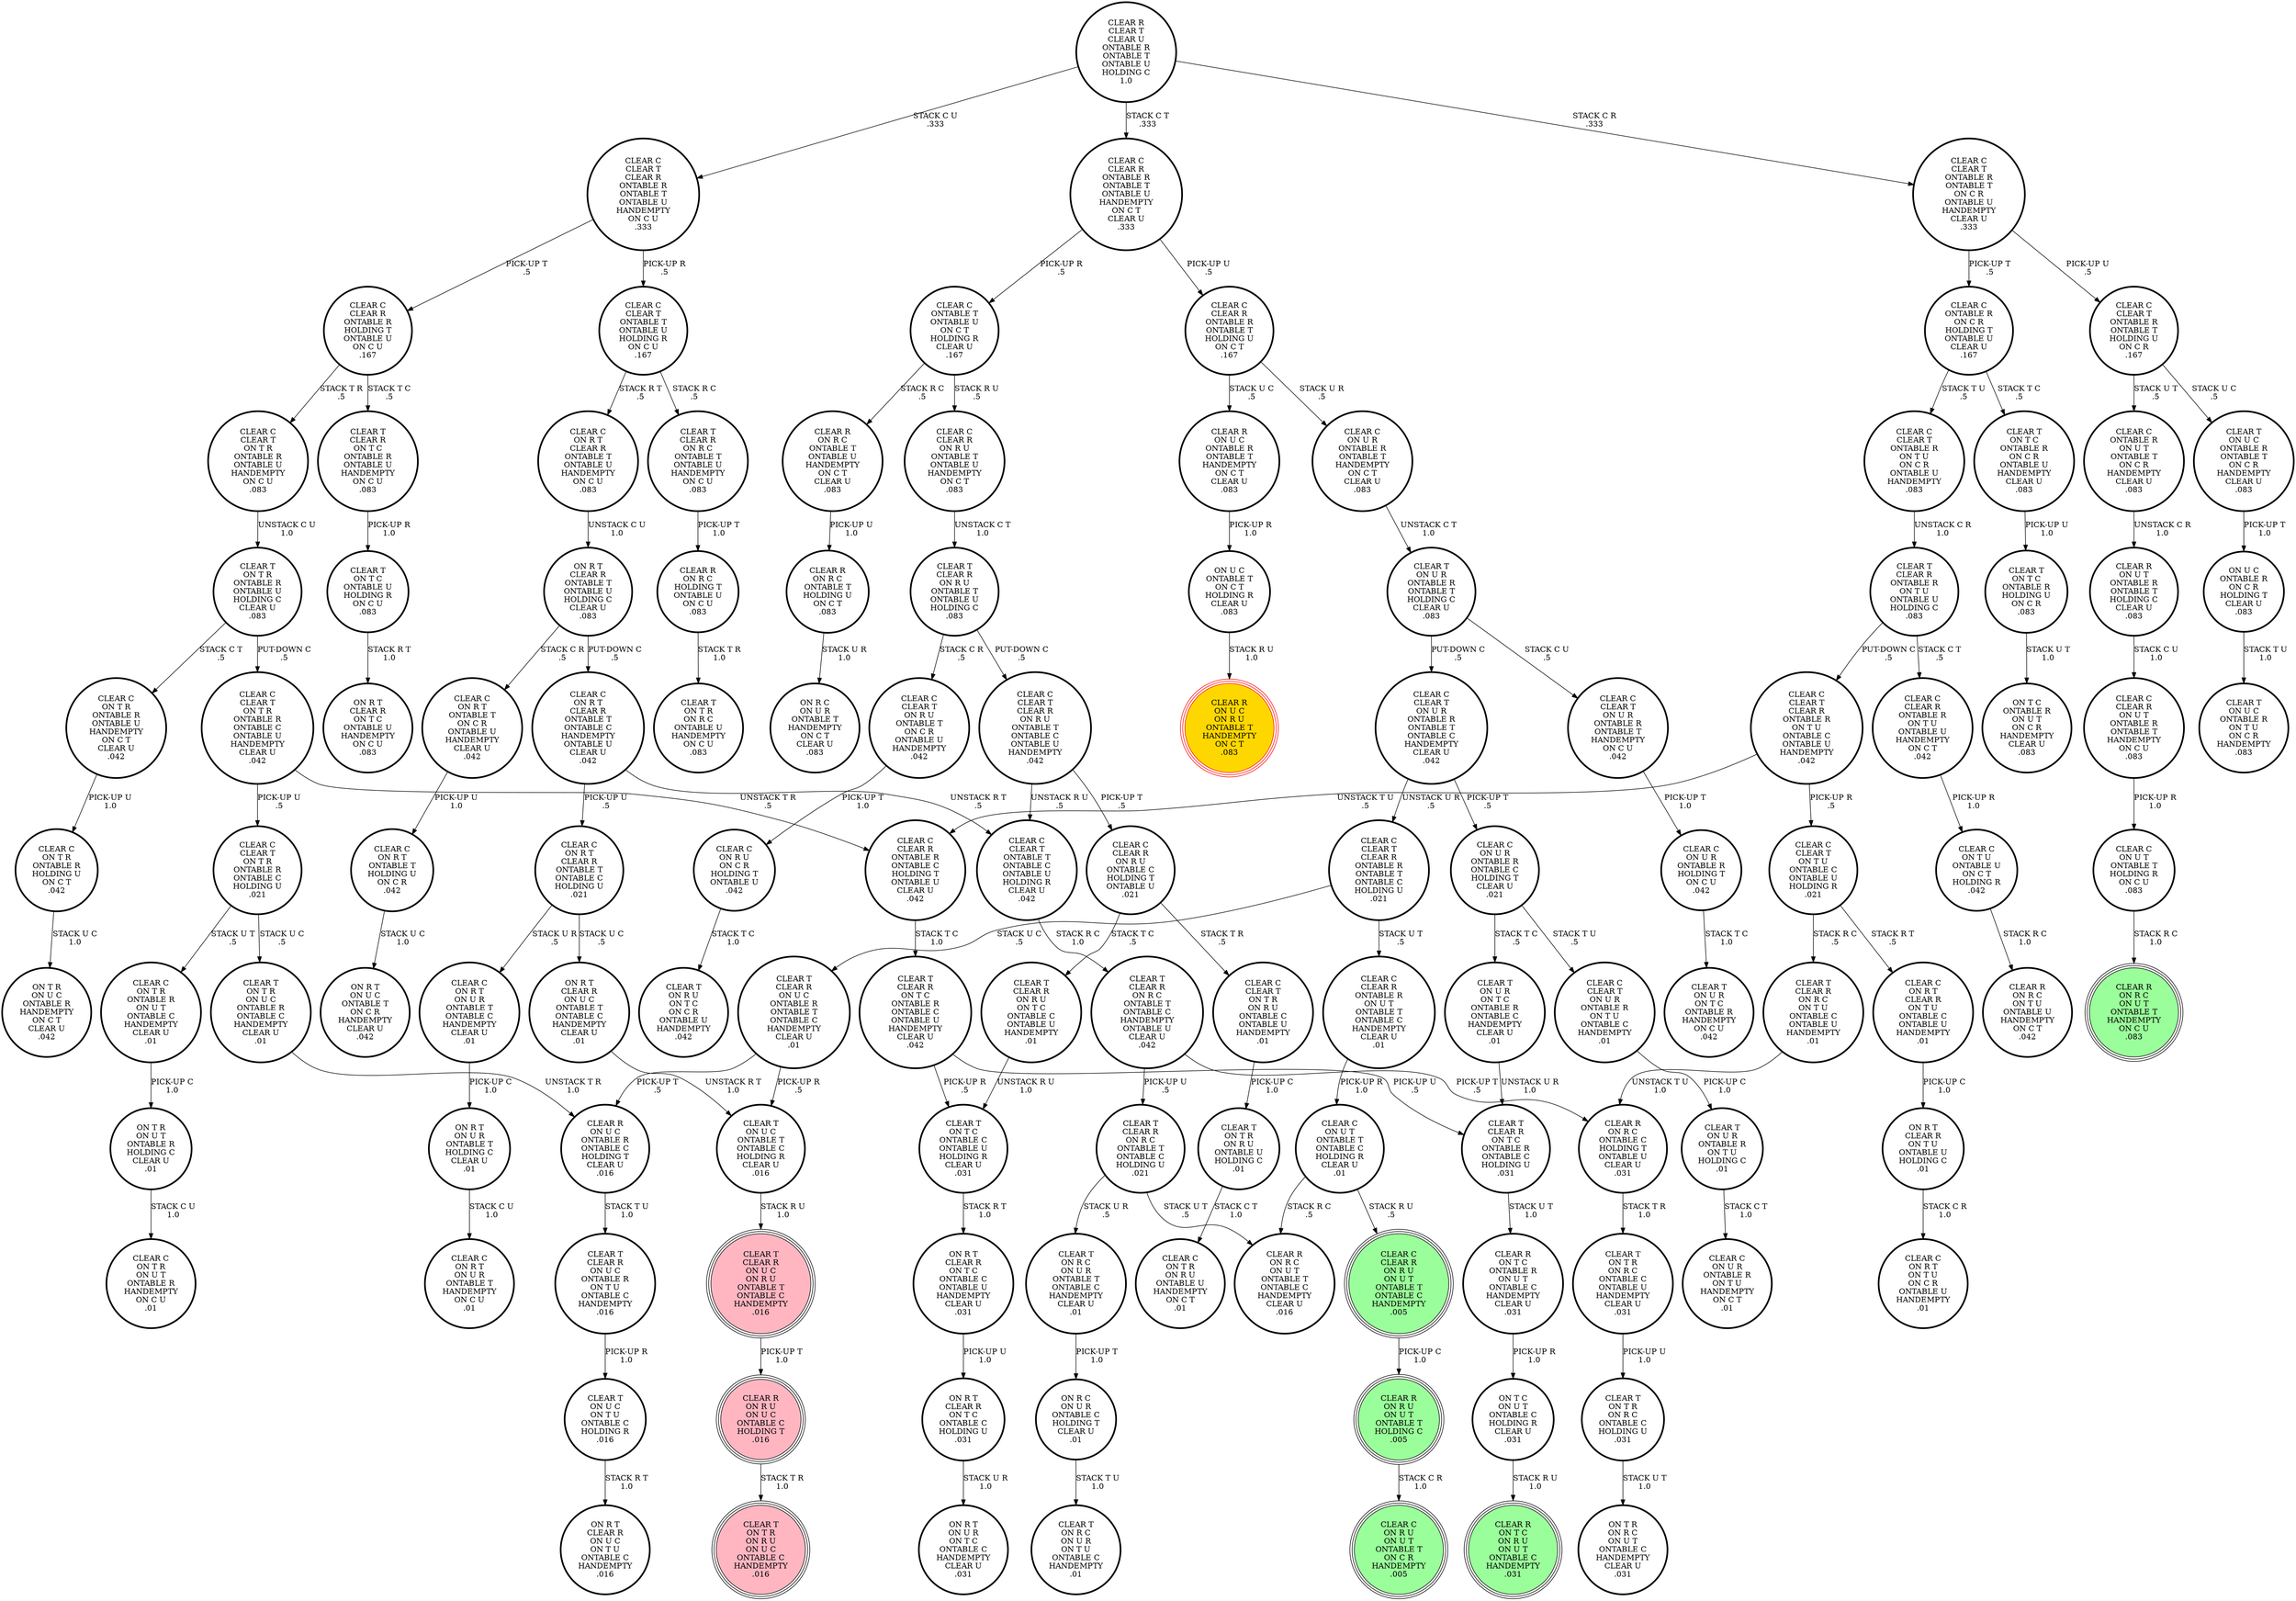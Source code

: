 digraph {
"CLEAR R\nON R C\nONTABLE T\nHOLDING U\nON C T\n.083\n" -> "ON R C\nON U R\nONTABLE T\nHANDEMPTY\nON C T\nCLEAR U\n.083\n"[label="STACK U R\n1.0\n"];
"CLEAR T\nCLEAR R\nON R C\nON T U\nONTABLE C\nONTABLE U\nHANDEMPTY\n.01\n" -> "CLEAR R\nON R C\nONTABLE C\nHOLDING T\nONTABLE U\nCLEAR U\n.031\n"[label="UNSTACK T U\n1.0\n"];
"CLEAR C\nCLEAR T\nONTABLE R\nON T U\nON C R\nONTABLE U\nHANDEMPTY\n.083\n" -> "CLEAR T\nCLEAR R\nONTABLE R\nON T U\nONTABLE U\nHOLDING C\n.083\n"[label="UNSTACK C R\n1.0\n"];
"CLEAR C\nON T R\nONTABLE R\nHOLDING U\nON C T\n.042\n" -> "ON T R\nON U C\nONTABLE R\nHANDEMPTY\nON C T\nCLEAR U\n.042\n"[label="STACK U C\n1.0\n"];
"CLEAR T\nCLEAR R\nON R C\nONTABLE T\nONTABLE C\nHOLDING U\n.021\n" -> "CLEAR T\nON R C\nON U R\nONTABLE T\nONTABLE C\nHANDEMPTY\nCLEAR U\n.01\n"[label="STACK U R\n.5\n"];
"CLEAR T\nCLEAR R\nON R C\nONTABLE T\nONTABLE C\nHOLDING U\n.021\n" -> "CLEAR R\nON R C\nON U T\nONTABLE T\nONTABLE C\nHANDEMPTY\nCLEAR U\n.016\n"[label="STACK U T\n.5\n"];
"CLEAR T\nON T R\nONTABLE R\nONTABLE U\nHOLDING C\nCLEAR U\n.083\n" -> "CLEAR C\nON T R\nONTABLE R\nONTABLE U\nHANDEMPTY\nON C T\nCLEAR U\n.042\n"[label="STACK C T\n.5\n"];
"CLEAR T\nON T R\nONTABLE R\nONTABLE U\nHOLDING C\nCLEAR U\n.083\n" -> "CLEAR C\nCLEAR T\nON T R\nONTABLE R\nONTABLE C\nONTABLE U\nHANDEMPTY\nCLEAR U\n.042\n"[label="PUT-DOWN C\n.5\n"];
"CLEAR T\nON T R\nON U C\nONTABLE R\nONTABLE C\nHANDEMPTY\nCLEAR U\n.01\n" -> "CLEAR R\nON U C\nONTABLE R\nONTABLE C\nHOLDING T\nCLEAR U\n.016\n"[label="UNSTACK T R\n1.0\n"];
"CLEAR C\nON R T\nON U R\nONTABLE T\nONTABLE C\nHANDEMPTY\nCLEAR U\n.01\n" -> "ON R T\nON U R\nONTABLE T\nHOLDING C\nCLEAR U\n.01\n"[label="PICK-UP C\n1.0\n"];
"CLEAR C\nONTABLE T\nONTABLE U\nON C T\nHOLDING R\nCLEAR U\n.167\n" -> "CLEAR R\nON R C\nONTABLE T\nONTABLE U\nHANDEMPTY\nON C T\nCLEAR U\n.083\n"[label="STACK R C\n.5\n"];
"CLEAR C\nONTABLE T\nONTABLE U\nON C T\nHOLDING R\nCLEAR U\n.167\n" -> "CLEAR C\nCLEAR R\nON R U\nONTABLE T\nONTABLE U\nHANDEMPTY\nON C T\n.083\n"[label="STACK R U\n.5\n"];
"CLEAR T\nON T R\nON R U\nONTABLE U\nHOLDING C\n.01\n" -> "CLEAR C\nON T R\nON R U\nONTABLE U\nHANDEMPTY\nON C T\n.01\n"[label="STACK C T\n1.0\n"];
"CLEAR C\nCLEAR R\nONTABLE R\nONTABLE C\nHOLDING T\nONTABLE U\nCLEAR U\n.042\n" -> "CLEAR T\nCLEAR R\nON T C\nONTABLE R\nONTABLE C\nONTABLE U\nHANDEMPTY\nCLEAR U\n.042\n"[label="STACK T C\n1.0\n"];
"CLEAR T\nCLEAR R\nON U C\nON R U\nONTABLE T\nONTABLE C\nHANDEMPTY\n.016\n" -> "CLEAR R\nON R U\nON U C\nONTABLE C\nHOLDING T\n.016\n"[label="PICK-UP T\n1.0\n"];
"CLEAR C\nCLEAR T\nON T R\nONTABLE R\nONTABLE U\nHANDEMPTY\nON C U\n.083\n" -> "CLEAR T\nON T R\nONTABLE R\nONTABLE U\nHOLDING C\nCLEAR U\n.083\n"[label="UNSTACK C U\n1.0\n"];
"CLEAR R\nON R C\nONTABLE C\nHOLDING T\nONTABLE U\nCLEAR U\n.031\n" -> "CLEAR T\nON T R\nON R C\nONTABLE C\nONTABLE U\nHANDEMPTY\nCLEAR U\n.031\n"[label="STACK T R\n1.0\n"];
"CLEAR C\nCLEAR T\nON T R\nON R U\nONTABLE C\nONTABLE U\nHANDEMPTY\n.01\n" -> "CLEAR T\nON T R\nON R U\nONTABLE U\nHOLDING C\n.01\n"[label="PICK-UP C\n1.0\n"];
"CLEAR C\nON U R\nONTABLE R\nONTABLE C\nHOLDING T\nCLEAR U\n.021\n" -> "CLEAR T\nON U R\nON T C\nONTABLE R\nONTABLE C\nHANDEMPTY\nCLEAR U\n.01\n"[label="STACK T C\n.5\n"];
"CLEAR C\nON U R\nONTABLE R\nONTABLE C\nHOLDING T\nCLEAR U\n.021\n" -> "CLEAR C\nCLEAR T\nON U R\nONTABLE R\nON T U\nONTABLE C\nHANDEMPTY\n.01\n"[label="STACK T U\n.5\n"];
"CLEAR T\nON T R\nON R C\nONTABLE C\nHOLDING U\n.031\n" -> "ON T R\nON R C\nON U T\nONTABLE C\nHANDEMPTY\nCLEAR U\n.031\n"[label="STACK U T\n1.0\n"];
"CLEAR C\nCLEAR T\nON U R\nONTABLE R\nONTABLE T\nONTABLE C\nHANDEMPTY\nCLEAR U\n.042\n" -> "CLEAR C\nON U R\nONTABLE R\nONTABLE C\nHOLDING T\nCLEAR U\n.021\n"[label="PICK-UP T\n.5\n"];
"CLEAR C\nCLEAR T\nON U R\nONTABLE R\nONTABLE T\nONTABLE C\nHANDEMPTY\nCLEAR U\n.042\n" -> "CLEAR C\nCLEAR T\nCLEAR R\nONTABLE R\nONTABLE T\nONTABLE C\nHOLDING U\n.021\n"[label="UNSTACK U R\n.5\n"];
"CLEAR C\nON U T\nONTABLE T\nHOLDING R\nON C U\n.083\n" -> "CLEAR R\nON R C\nON U T\nONTABLE T\nHANDEMPTY\nON C U\n.083\n"[label="STACK R C\n1.0\n"];
"CLEAR C\nON T R\nONTABLE R\nON U T\nONTABLE C\nHANDEMPTY\nCLEAR U\n.01\n" -> "ON T R\nON U T\nONTABLE R\nHOLDING C\nCLEAR U\n.01\n"[label="PICK-UP C\n1.0\n"];
"CLEAR T\nCLEAR R\nON U C\nONTABLE R\nON T U\nONTABLE C\nHANDEMPTY\n.016\n" -> "CLEAR T\nON U C\nON T U\nONTABLE C\nHOLDING R\n.016\n"[label="PICK-UP R\n1.0\n"];
"CLEAR C\nCLEAR R\nONTABLE R\nHOLDING T\nONTABLE U\nON C U\n.167\n" -> "CLEAR C\nCLEAR T\nON T R\nONTABLE R\nONTABLE U\nHANDEMPTY\nON C U\n.083\n"[label="STACK T R\n.5\n"];
"CLEAR C\nCLEAR R\nONTABLE R\nHOLDING T\nONTABLE U\nON C U\n.167\n" -> "CLEAR T\nCLEAR R\nON T C\nONTABLE R\nONTABLE U\nHANDEMPTY\nON C U\n.083\n"[label="STACK T C\n.5\n"];
"CLEAR R\nON U T\nONTABLE R\nONTABLE T\nHOLDING C\nCLEAR U\n.083\n" -> "CLEAR C\nCLEAR R\nON U T\nONTABLE R\nONTABLE T\nHANDEMPTY\nON C U\n.083\n"[label="STACK C U\n1.0\n"];
"CLEAR C\nCLEAR T\nCLEAR R\nONTABLE R\nONTABLE T\nONTABLE U\nHANDEMPTY\nON C U\n.333\n" -> "CLEAR C\nCLEAR R\nONTABLE R\nHOLDING T\nONTABLE U\nON C U\n.167\n"[label="PICK-UP T\n.5\n"];
"CLEAR C\nCLEAR T\nCLEAR R\nONTABLE R\nONTABLE T\nONTABLE U\nHANDEMPTY\nON C U\n.333\n" -> "CLEAR C\nCLEAR T\nONTABLE T\nONTABLE U\nHOLDING R\nON C U\n.167\n"[label="PICK-UP R\n.5\n"];
"ON U C\nONTABLE R\nON C R\nHOLDING T\nCLEAR U\n.083\n" -> "CLEAR T\nON U C\nONTABLE R\nON T U\nON C R\nHANDEMPTY\n.083\n"[label="STACK T U\n1.0\n"];
"CLEAR C\nON T U\nONTABLE U\nON C T\nHOLDING R\n.042\n" -> "CLEAR R\nON R C\nON T U\nONTABLE U\nHANDEMPTY\nON C T\n.042\n"[label="STACK R C\n1.0\n"];
"CLEAR T\nCLEAR R\nON T C\nONTABLE R\nONTABLE C\nHOLDING U\n.031\n" -> "CLEAR R\nON T C\nONTABLE R\nON U T\nONTABLE C\nHANDEMPTY\nCLEAR U\n.031\n"[label="STACK U T\n1.0\n"];
"CLEAR T\nON T C\nONTABLE U\nHOLDING R\nON C U\n.083\n" -> "ON R T\nCLEAR R\nON T C\nONTABLE U\nHANDEMPTY\nON C U\n.083\n"[label="STACK R T\n1.0\n"];
"ON R C\nON U R\nONTABLE C\nHOLDING T\nCLEAR U\n.01\n" -> "CLEAR T\nON R C\nON U R\nON T U\nONTABLE C\nHANDEMPTY\n.01\n"[label="STACK T U\n1.0\n"];
"CLEAR C\nCLEAR R\nON R U\nON U T\nONTABLE T\nONTABLE C\nHANDEMPTY\n.005\n" -> "CLEAR R\nON R U\nON U T\nONTABLE T\nHOLDING C\n.005\n"[label="PICK-UP C\n1.0\n"];
"ON R T\nCLEAR R\nON T C\nONTABLE C\nHOLDING U\n.031\n" -> "ON R T\nON U R\nON T C\nONTABLE C\nHANDEMPTY\nCLEAR U\n.031\n"[label="STACK U R\n1.0\n"];
"CLEAR T\nON R C\nON U R\nONTABLE T\nONTABLE C\nHANDEMPTY\nCLEAR U\n.01\n" -> "ON R C\nON U R\nONTABLE C\nHOLDING T\nCLEAR U\n.01\n"[label="PICK-UP T\n1.0\n"];
"CLEAR R\nON T C\nONTABLE R\nON U T\nONTABLE C\nHANDEMPTY\nCLEAR U\n.031\n" -> "ON T C\nON U T\nONTABLE C\nHOLDING R\nCLEAR U\n.031\n"[label="PICK-UP R\n1.0\n"];
"CLEAR C\nCLEAR R\nONTABLE R\nONTABLE T\nONTABLE U\nHANDEMPTY\nON C T\nCLEAR U\n.333\n" -> "CLEAR C\nONTABLE T\nONTABLE U\nON C T\nHOLDING R\nCLEAR U\n.167\n"[label="PICK-UP R\n.5\n"];
"CLEAR C\nCLEAR R\nONTABLE R\nONTABLE T\nONTABLE U\nHANDEMPTY\nON C T\nCLEAR U\n.333\n" -> "CLEAR C\nCLEAR R\nONTABLE R\nONTABLE T\nHOLDING U\nON C T\n.167\n"[label="PICK-UP U\n.5\n"];
"CLEAR C\nON T R\nONTABLE R\nONTABLE U\nHANDEMPTY\nON C T\nCLEAR U\n.042\n" -> "CLEAR C\nON T R\nONTABLE R\nHOLDING U\nON C T\n.042\n"[label="PICK-UP U\n1.0\n"];
"CLEAR T\nON U R\nONTABLE R\nON T U\nHOLDING C\n.01\n" -> "CLEAR C\nON U R\nONTABLE R\nON T U\nHANDEMPTY\nON C T\n.01\n"[label="STACK C T\n1.0\n"];
"ON R T\nCLEAR R\nON T U\nONTABLE U\nHOLDING C\n.01\n" -> "CLEAR C\nON R T\nON T U\nON C R\nONTABLE U\nHANDEMPTY\n.01\n"[label="STACK C R\n1.0\n"];
"CLEAR C\nON R T\nCLEAR R\nONTABLE T\nONTABLE C\nHOLDING U\n.021\n" -> "CLEAR C\nON R T\nON U R\nONTABLE T\nONTABLE C\nHANDEMPTY\nCLEAR U\n.01\n"[label="STACK U R\n.5\n"];
"CLEAR C\nON R T\nCLEAR R\nONTABLE T\nONTABLE C\nHOLDING U\n.021\n" -> "ON R T\nCLEAR R\nON U C\nONTABLE T\nONTABLE C\nHANDEMPTY\nCLEAR U\n.01\n"[label="STACK U C\n.5\n"];
"CLEAR C\nCLEAR T\nON T R\nONTABLE R\nONTABLE C\nONTABLE U\nHANDEMPTY\nCLEAR U\n.042\n" -> "CLEAR C\nCLEAR T\nON T R\nONTABLE R\nONTABLE C\nHOLDING U\n.021\n"[label="PICK-UP U\n.5\n"];
"CLEAR C\nCLEAR T\nON T R\nONTABLE R\nONTABLE C\nONTABLE U\nHANDEMPTY\nCLEAR U\n.042\n" -> "CLEAR C\nCLEAR R\nONTABLE R\nONTABLE C\nHOLDING T\nONTABLE U\nCLEAR U\n.042\n"[label="UNSTACK T R\n.5\n"];
"CLEAR C\nONTABLE R\nON C R\nHOLDING T\nONTABLE U\nCLEAR U\n.167\n" -> "CLEAR C\nCLEAR T\nONTABLE R\nON T U\nON C R\nONTABLE U\nHANDEMPTY\n.083\n"[label="STACK T U\n.5\n"];
"CLEAR C\nONTABLE R\nON C R\nHOLDING T\nONTABLE U\nCLEAR U\n.167\n" -> "CLEAR T\nON T C\nONTABLE R\nON C R\nONTABLE U\nHANDEMPTY\nCLEAR U\n.083\n"[label="STACK T C\n.5\n"];
"CLEAR C\nCLEAR T\nCLEAR R\nONTABLE R\nON T U\nONTABLE C\nONTABLE U\nHANDEMPTY\n.042\n" -> "CLEAR C\nCLEAR T\nON T U\nONTABLE C\nONTABLE U\nHOLDING R\n.021\n"[label="PICK-UP R\n.5\n"];
"CLEAR C\nCLEAR T\nCLEAR R\nONTABLE R\nON T U\nONTABLE C\nONTABLE U\nHANDEMPTY\n.042\n" -> "CLEAR C\nCLEAR R\nONTABLE R\nONTABLE C\nHOLDING T\nONTABLE U\nCLEAR U\n.042\n"[label="UNSTACK T U\n.5\n"];
"CLEAR C\nON R T\nONTABLE T\nHOLDING U\nON C R\n.042\n" -> "ON R T\nON U C\nONTABLE T\nON C R\nHANDEMPTY\nCLEAR U\n.042\n"[label="STACK U C\n1.0\n"];
"ON R T\nON U R\nONTABLE T\nHOLDING C\nCLEAR U\n.01\n" -> "CLEAR C\nON R T\nON U R\nONTABLE T\nHANDEMPTY\nON C U\n.01\n"[label="STACK C U\n1.0\n"];
"CLEAR C\nCLEAR R\nON U T\nONTABLE R\nONTABLE T\nHANDEMPTY\nON C U\n.083\n" -> "CLEAR C\nON U T\nONTABLE T\nHOLDING R\nON C U\n.083\n"[label="PICK-UP R\n1.0\n"];
"CLEAR T\nON T R\nON R C\nONTABLE C\nONTABLE U\nHANDEMPTY\nCLEAR U\n.031\n" -> "CLEAR T\nON T R\nON R C\nONTABLE C\nHOLDING U\n.031\n"[label="PICK-UP U\n1.0\n"];
"ON T C\nON U T\nONTABLE C\nHOLDING R\nCLEAR U\n.031\n" -> "CLEAR R\nON T C\nON R U\nON U T\nONTABLE C\nHANDEMPTY\n.031\n"[label="STACK R U\n1.0\n"];
"CLEAR C\nONTABLE R\nON U T\nONTABLE T\nON C R\nHANDEMPTY\nCLEAR U\n.083\n" -> "CLEAR R\nON U T\nONTABLE R\nONTABLE T\nHOLDING C\nCLEAR U\n.083\n"[label="UNSTACK C R\n1.0\n"];
"ON U C\nONTABLE T\nON C T\nHOLDING R\nCLEAR U\n.083\n" -> "CLEAR R\nON U C\nON R U\nONTABLE T\nHANDEMPTY\nON C T\n.083\n"[label="STACK R U\n1.0\n"];
"CLEAR C\nCLEAR R\nON R U\nONTABLE C\nHOLDING T\nONTABLE U\n.021\n" -> "CLEAR C\nCLEAR T\nON T R\nON R U\nONTABLE C\nONTABLE U\nHANDEMPTY\n.01\n"[label="STACK T R\n.5\n"];
"CLEAR C\nCLEAR R\nON R U\nONTABLE C\nHOLDING T\nONTABLE U\n.021\n" -> "CLEAR T\nCLEAR R\nON R U\nON T C\nONTABLE C\nONTABLE U\nHANDEMPTY\n.01\n"[label="STACK T C\n.5\n"];
"CLEAR T\nON T C\nONTABLE C\nONTABLE U\nHOLDING R\nCLEAR U\n.031\n" -> "ON R T\nCLEAR R\nON T C\nONTABLE C\nONTABLE U\nHANDEMPTY\nCLEAR U\n.031\n"[label="STACK R T\n1.0\n"];
"CLEAR R\nON R U\nON U T\nONTABLE T\nHOLDING C\n.005\n" -> "CLEAR C\nON R U\nON U T\nONTABLE T\nON C R\nHANDEMPTY\n.005\n"[label="STACK C R\n1.0\n"];
"CLEAR R\nON R C\nHOLDING T\nONTABLE U\nON C U\n.083\n" -> "CLEAR T\nON T R\nON R C\nONTABLE U\nHANDEMPTY\nON C U\n.083\n"[label="STACK T R\n1.0\n"];
"CLEAR T\nCLEAR R\nON T C\nONTABLE R\nONTABLE C\nONTABLE U\nHANDEMPTY\nCLEAR U\n.042\n" -> "CLEAR T\nCLEAR R\nON T C\nONTABLE R\nONTABLE C\nHOLDING U\n.031\n"[label="PICK-UP U\n.5\n"];
"CLEAR T\nCLEAR R\nON T C\nONTABLE R\nONTABLE C\nONTABLE U\nHANDEMPTY\nCLEAR U\n.042\n" -> "CLEAR T\nON T C\nONTABLE C\nONTABLE U\nHOLDING R\nCLEAR U\n.031\n"[label="PICK-UP R\n.5\n"];
"ON R T\nCLEAR R\nONTABLE T\nONTABLE U\nHOLDING C\nCLEAR U\n.083\n" -> "CLEAR C\nON R T\nCLEAR R\nONTABLE T\nONTABLE C\nHANDEMPTY\nONTABLE U\nCLEAR U\n.042\n"[label="PUT-DOWN C\n.5\n"];
"ON R T\nCLEAR R\nONTABLE T\nONTABLE U\nHOLDING C\nCLEAR U\n.083\n" -> "CLEAR C\nON R T\nONTABLE T\nON C R\nONTABLE U\nHANDEMPTY\nCLEAR U\n.042\n"[label="STACK C R\n.5\n"];
"CLEAR T\nON U C\nON T U\nONTABLE C\nHOLDING R\n.016\n" -> "ON R T\nCLEAR R\nON U C\nON T U\nONTABLE C\nHANDEMPTY\n.016\n"[label="STACK R T\n1.0\n"];
"CLEAR R\nON R C\nONTABLE T\nONTABLE U\nHANDEMPTY\nON C T\nCLEAR U\n.083\n" -> "CLEAR R\nON R C\nONTABLE T\nHOLDING U\nON C T\n.083\n"[label="PICK-UP U\n1.0\n"];
"CLEAR T\nCLEAR R\nON U C\nONTABLE R\nONTABLE T\nONTABLE C\nHANDEMPTY\nCLEAR U\n.01\n" -> "CLEAR R\nON U C\nONTABLE R\nONTABLE C\nHOLDING T\nCLEAR U\n.016\n"[label="PICK-UP T\n.5\n"];
"CLEAR T\nCLEAR R\nON U C\nONTABLE R\nONTABLE T\nONTABLE C\nHANDEMPTY\nCLEAR U\n.01\n" -> "CLEAR T\nON U C\nONTABLE T\nONTABLE C\nHOLDING R\nCLEAR U\n.016\n"[label="PICK-UP R\n.5\n"];
"CLEAR C\nCLEAR R\nONTABLE R\nONTABLE T\nHOLDING U\nON C T\n.167\n" -> "CLEAR R\nON U C\nONTABLE R\nONTABLE T\nHANDEMPTY\nON C T\nCLEAR U\n.083\n"[label="STACK U C\n.5\n"];
"CLEAR C\nCLEAR R\nONTABLE R\nONTABLE T\nHOLDING U\nON C T\n.167\n" -> "CLEAR C\nON U R\nONTABLE R\nONTABLE T\nHANDEMPTY\nON C T\nCLEAR U\n.083\n"[label="STACK U R\n.5\n"];
"CLEAR T\nCLEAR R\nON R C\nONTABLE T\nONTABLE C\nHANDEMPTY\nONTABLE U\nCLEAR U\n.042\n" -> "CLEAR T\nCLEAR R\nON R C\nONTABLE T\nONTABLE C\nHOLDING U\n.021\n"[label="PICK-UP U\n.5\n"];
"CLEAR T\nCLEAR R\nON R C\nONTABLE T\nONTABLE C\nHANDEMPTY\nONTABLE U\nCLEAR U\n.042\n" -> "CLEAR R\nON R C\nONTABLE C\nHOLDING T\nONTABLE U\nCLEAR U\n.031\n"[label="PICK-UP T\n.5\n"];
"CLEAR C\nCLEAR T\nONTABLE T\nONTABLE U\nHOLDING R\nON C U\n.167\n" -> "CLEAR C\nON R T\nCLEAR R\nONTABLE T\nONTABLE U\nHANDEMPTY\nON C U\n.083\n"[label="STACK R T\n.5\n"];
"CLEAR C\nCLEAR T\nONTABLE T\nONTABLE U\nHOLDING R\nON C U\n.167\n" -> "CLEAR T\nCLEAR R\nON R C\nONTABLE T\nONTABLE U\nHANDEMPTY\nON C U\n.083\n"[label="STACK R C\n.5\n"];
"CLEAR C\nON R T\nCLEAR R\nONTABLE T\nONTABLE U\nHANDEMPTY\nON C U\n.083\n" -> "ON R T\nCLEAR R\nONTABLE T\nONTABLE U\nHOLDING C\nCLEAR U\n.083\n"[label="UNSTACK C U\n1.0\n"];
"CLEAR T\nCLEAR R\nON R U\nONTABLE T\nONTABLE U\nHOLDING C\n.083\n" -> "CLEAR C\nCLEAR T\nCLEAR R\nON R U\nONTABLE T\nONTABLE C\nONTABLE U\nHANDEMPTY\n.042\n"[label="PUT-DOWN C\n.5\n"];
"CLEAR T\nCLEAR R\nON R U\nONTABLE T\nONTABLE U\nHOLDING C\n.083\n" -> "CLEAR C\nCLEAR T\nON R U\nONTABLE T\nON C R\nONTABLE U\nHANDEMPTY\n.042\n"[label="STACK C R\n.5\n"];
"ON R T\nCLEAR R\nON U C\nONTABLE T\nONTABLE C\nHANDEMPTY\nCLEAR U\n.01\n" -> "CLEAR T\nON U C\nONTABLE T\nONTABLE C\nHOLDING R\nCLEAR U\n.016\n"[label="UNSTACK R T\n1.0\n"];
"CLEAR C\nCLEAR T\nONTABLE R\nONTABLE T\nON C R\nONTABLE U\nHANDEMPTY\nCLEAR U\n.333\n" -> "CLEAR C\nONTABLE R\nON C R\nHOLDING T\nONTABLE U\nCLEAR U\n.167\n"[label="PICK-UP T\n.5\n"];
"CLEAR C\nCLEAR T\nONTABLE R\nONTABLE T\nON C R\nONTABLE U\nHANDEMPTY\nCLEAR U\n.333\n" -> "CLEAR C\nCLEAR T\nONTABLE R\nONTABLE T\nHOLDING U\nON C R\n.167\n"[label="PICK-UP U\n.5\n"];
"CLEAR C\nCLEAR T\nCLEAR R\nON R U\nONTABLE T\nONTABLE C\nONTABLE U\nHANDEMPTY\n.042\n" -> "CLEAR C\nCLEAR T\nONTABLE T\nONTABLE C\nONTABLE U\nHOLDING R\nCLEAR U\n.042\n"[label="UNSTACK R U\n.5\n"];
"CLEAR C\nCLEAR T\nCLEAR R\nON R U\nONTABLE T\nONTABLE C\nONTABLE U\nHANDEMPTY\n.042\n" -> "CLEAR C\nCLEAR R\nON R U\nONTABLE C\nHOLDING T\nONTABLE U\n.021\n"[label="PICK-UP T\n.5\n"];
"CLEAR C\nCLEAR T\nON T R\nONTABLE R\nONTABLE C\nHOLDING U\n.021\n" -> "CLEAR T\nON T R\nON U C\nONTABLE R\nONTABLE C\nHANDEMPTY\nCLEAR U\n.01\n"[label="STACK U C\n.5\n"];
"CLEAR C\nCLEAR T\nON T R\nONTABLE R\nONTABLE C\nHOLDING U\n.021\n" -> "CLEAR C\nON T R\nONTABLE R\nON U T\nONTABLE C\nHANDEMPTY\nCLEAR U\n.01\n"[label="STACK U T\n.5\n"];
"ON R T\nCLEAR R\nON T C\nONTABLE C\nONTABLE U\nHANDEMPTY\nCLEAR U\n.031\n" -> "ON R T\nCLEAR R\nON T C\nONTABLE C\nHOLDING U\n.031\n"[label="PICK-UP U\n1.0\n"];
"CLEAR T\nON U C\nONTABLE R\nONTABLE T\nON C R\nHANDEMPTY\nCLEAR U\n.083\n" -> "ON U C\nONTABLE R\nON C R\nHOLDING T\nCLEAR U\n.083\n"[label="PICK-UP T\n1.0\n"];
"ON T R\nON U T\nONTABLE R\nHOLDING C\nCLEAR U\n.01\n" -> "CLEAR C\nON T R\nON U T\nONTABLE R\nHANDEMPTY\nON C U\n.01\n"[label="STACK C U\n1.0\n"];
"CLEAR T\nCLEAR R\nON T C\nONTABLE R\nONTABLE U\nHANDEMPTY\nON C U\n.083\n" -> "CLEAR T\nON T C\nONTABLE U\nHOLDING R\nON C U\n.083\n"[label="PICK-UP R\n1.0\n"];
"CLEAR C\nCLEAR T\nCLEAR R\nONTABLE R\nONTABLE T\nONTABLE C\nHOLDING U\n.021\n" -> "CLEAR T\nCLEAR R\nON U C\nONTABLE R\nONTABLE T\nONTABLE C\nHANDEMPTY\nCLEAR U\n.01\n"[label="STACK U C\n.5\n"];
"CLEAR C\nCLEAR T\nCLEAR R\nONTABLE R\nONTABLE T\nONTABLE C\nHOLDING U\n.021\n" -> "CLEAR C\nCLEAR R\nONTABLE R\nON U T\nONTABLE T\nONTABLE C\nHANDEMPTY\nCLEAR U\n.01\n"[label="STACK U T\n.5\n"];
"CLEAR C\nON U R\nONTABLE R\nONTABLE T\nHANDEMPTY\nON C T\nCLEAR U\n.083\n" -> "CLEAR T\nON U R\nONTABLE R\nONTABLE T\nHOLDING C\nCLEAR U\n.083\n"[label="UNSTACK C T\n1.0\n"];
"CLEAR R\nON R U\nON U C\nONTABLE C\nHOLDING T\n.016\n" -> "CLEAR T\nON T R\nON R U\nON U C\nONTABLE C\nHANDEMPTY\n.016\n"[label="STACK T R\n1.0\n"];
"CLEAR C\nON R T\nCLEAR R\nONTABLE T\nONTABLE C\nHANDEMPTY\nONTABLE U\nCLEAR U\n.042\n" -> "CLEAR C\nON R T\nCLEAR R\nONTABLE T\nONTABLE C\nHOLDING U\n.021\n"[label="PICK-UP U\n.5\n"];
"CLEAR C\nON R T\nCLEAR R\nONTABLE T\nONTABLE C\nHANDEMPTY\nONTABLE U\nCLEAR U\n.042\n" -> "CLEAR C\nCLEAR T\nONTABLE T\nONTABLE C\nONTABLE U\nHOLDING R\nCLEAR U\n.042\n"[label="UNSTACK R T\n.5\n"];
"CLEAR C\nCLEAR T\nON U R\nONTABLE R\nON T U\nONTABLE C\nHANDEMPTY\n.01\n" -> "CLEAR T\nON U R\nONTABLE R\nON T U\nHOLDING C\n.01\n"[label="PICK-UP C\n1.0\n"];
"CLEAR R\nCLEAR T\nCLEAR U\nONTABLE R\nONTABLE T\nONTABLE U\nHOLDING C\n1.0\n" -> "CLEAR C\nCLEAR R\nONTABLE R\nONTABLE T\nONTABLE U\nHANDEMPTY\nON C T\nCLEAR U\n.333\n"[label="STACK C T\n.333\n"];
"CLEAR R\nCLEAR T\nCLEAR U\nONTABLE R\nONTABLE T\nONTABLE U\nHOLDING C\n1.0\n" -> "CLEAR C\nCLEAR T\nONTABLE R\nONTABLE T\nON C R\nONTABLE U\nHANDEMPTY\nCLEAR U\n.333\n"[label="STACK C R\n.333\n"];
"CLEAR R\nCLEAR T\nCLEAR U\nONTABLE R\nONTABLE T\nONTABLE U\nHOLDING C\n1.0\n" -> "CLEAR C\nCLEAR T\nCLEAR R\nONTABLE R\nONTABLE T\nONTABLE U\nHANDEMPTY\nON C U\n.333\n"[label="STACK C U\n.333\n"];
"CLEAR T\nON T C\nONTABLE R\nHOLDING U\nON C R\n.083\n" -> "ON T C\nONTABLE R\nON U T\nON C R\nHANDEMPTY\nCLEAR U\n.083\n"[label="STACK U T\n1.0\n"];
"CLEAR C\nCLEAR T\nON U R\nONTABLE R\nONTABLE T\nHANDEMPTY\nON C U\n.042\n" -> "CLEAR C\nON U R\nONTABLE R\nHOLDING T\nON C U\n.042\n"[label="PICK-UP T\n1.0\n"];
"CLEAR R\nON U C\nONTABLE R\nONTABLE C\nHOLDING T\nCLEAR U\n.016\n" -> "CLEAR T\nCLEAR R\nON U C\nONTABLE R\nON T U\nONTABLE C\nHANDEMPTY\n.016\n"[label="STACK T U\n1.0\n"];
"CLEAR C\nCLEAR R\nONTABLE R\nON T U\nONTABLE U\nHANDEMPTY\nON C T\n.042\n" -> "CLEAR C\nON T U\nONTABLE U\nON C T\nHOLDING R\n.042\n"[label="PICK-UP R\n1.0\n"];
"CLEAR T\nON U R\nON T C\nONTABLE R\nONTABLE C\nHANDEMPTY\nCLEAR U\n.01\n" -> "CLEAR T\nCLEAR R\nON T C\nONTABLE R\nONTABLE C\nHOLDING U\n.031\n"[label="UNSTACK U R\n1.0\n"];
"CLEAR C\nON R U\nON C R\nHOLDING T\nONTABLE U\n.042\n" -> "CLEAR T\nON R U\nON T C\nON C R\nONTABLE U\nHANDEMPTY\n.042\n"[label="STACK T C\n1.0\n"];
"CLEAR C\nON U R\nONTABLE R\nHOLDING T\nON C U\n.042\n" -> "CLEAR T\nON U R\nON T C\nONTABLE R\nHANDEMPTY\nON C U\n.042\n"[label="STACK T C\n1.0\n"];
"CLEAR C\nCLEAR T\nON R U\nONTABLE T\nON C R\nONTABLE U\nHANDEMPTY\n.042\n" -> "CLEAR C\nON R U\nON C R\nHOLDING T\nONTABLE U\n.042\n"[label="PICK-UP T\n1.0\n"];
"CLEAR T\nON U C\nONTABLE T\nONTABLE C\nHOLDING R\nCLEAR U\n.016\n" -> "CLEAR T\nCLEAR R\nON U C\nON R U\nONTABLE T\nONTABLE C\nHANDEMPTY\n.016\n"[label="STACK R U\n1.0\n"];
"CLEAR C\nCLEAR T\nONTABLE R\nONTABLE T\nHOLDING U\nON C R\n.167\n" -> "CLEAR T\nON U C\nONTABLE R\nONTABLE T\nON C R\nHANDEMPTY\nCLEAR U\n.083\n"[label="STACK U C\n.5\n"];
"CLEAR C\nCLEAR T\nONTABLE R\nONTABLE T\nHOLDING U\nON C R\n.167\n" -> "CLEAR C\nONTABLE R\nON U T\nONTABLE T\nON C R\nHANDEMPTY\nCLEAR U\n.083\n"[label="STACK U T\n.5\n"];
"CLEAR C\nCLEAR R\nONTABLE R\nON U T\nONTABLE T\nONTABLE C\nHANDEMPTY\nCLEAR U\n.01\n" -> "CLEAR C\nON U T\nONTABLE T\nONTABLE C\nHOLDING R\nCLEAR U\n.01\n"[label="PICK-UP R\n1.0\n"];
"CLEAR R\nON U C\nONTABLE R\nONTABLE T\nHANDEMPTY\nON C T\nCLEAR U\n.083\n" -> "ON U C\nONTABLE T\nON C T\nHOLDING R\nCLEAR U\n.083\n"[label="PICK-UP R\n1.0\n"];
"CLEAR C\nON U T\nONTABLE T\nONTABLE C\nHOLDING R\nCLEAR U\n.01\n" -> "CLEAR C\nCLEAR R\nON R U\nON U T\nONTABLE T\nONTABLE C\nHANDEMPTY\n.005\n"[label="STACK R U\n.5\n"];
"CLEAR C\nON U T\nONTABLE T\nONTABLE C\nHOLDING R\nCLEAR U\n.01\n" -> "CLEAR R\nON R C\nON U T\nONTABLE T\nONTABLE C\nHANDEMPTY\nCLEAR U\n.016\n"[label="STACK R C\n.5\n"];
"CLEAR T\nON U R\nONTABLE R\nONTABLE T\nHOLDING C\nCLEAR U\n.083\n" -> "CLEAR C\nCLEAR T\nON U R\nONTABLE R\nONTABLE T\nHANDEMPTY\nON C U\n.042\n"[label="STACK C U\n.5\n"];
"CLEAR T\nON U R\nONTABLE R\nONTABLE T\nHOLDING C\nCLEAR U\n.083\n" -> "CLEAR C\nCLEAR T\nON U R\nONTABLE R\nONTABLE T\nONTABLE C\nHANDEMPTY\nCLEAR U\n.042\n"[label="PUT-DOWN C\n.5\n"];
"CLEAR C\nCLEAR T\nON T U\nONTABLE C\nONTABLE U\nHOLDING R\n.021\n" -> "CLEAR C\nON R T\nCLEAR R\nON T U\nONTABLE C\nONTABLE U\nHANDEMPTY\n.01\n"[label="STACK R T\n.5\n"];
"CLEAR C\nCLEAR T\nON T U\nONTABLE C\nONTABLE U\nHOLDING R\n.021\n" -> "CLEAR T\nCLEAR R\nON R C\nON T U\nONTABLE C\nONTABLE U\nHANDEMPTY\n.01\n"[label="STACK R C\n.5\n"];
"CLEAR C\nCLEAR T\nONTABLE T\nONTABLE C\nONTABLE U\nHOLDING R\nCLEAR U\n.042\n" -> "CLEAR T\nCLEAR R\nON R C\nONTABLE T\nONTABLE C\nHANDEMPTY\nONTABLE U\nCLEAR U\n.042\n"[label="STACK R C\n1.0\n"];
"CLEAR C\nCLEAR R\nON R U\nONTABLE T\nONTABLE U\nHANDEMPTY\nON C T\n.083\n" -> "CLEAR T\nCLEAR R\nON R U\nONTABLE T\nONTABLE U\nHOLDING C\n.083\n"[label="UNSTACK C T\n1.0\n"];
"CLEAR T\nON T C\nONTABLE R\nON C R\nONTABLE U\nHANDEMPTY\nCLEAR U\n.083\n" -> "CLEAR T\nON T C\nONTABLE R\nHOLDING U\nON C R\n.083\n"[label="PICK-UP U\n1.0\n"];
"CLEAR C\nON R T\nCLEAR R\nON T U\nONTABLE C\nONTABLE U\nHANDEMPTY\n.01\n" -> "ON R T\nCLEAR R\nON T U\nONTABLE U\nHOLDING C\n.01\n"[label="PICK-UP C\n1.0\n"];
"CLEAR T\nCLEAR R\nONTABLE R\nON T U\nONTABLE U\nHOLDING C\n.083\n" -> "CLEAR C\nCLEAR T\nCLEAR R\nONTABLE R\nON T U\nONTABLE C\nONTABLE U\nHANDEMPTY\n.042\n"[label="PUT-DOWN C\n.5\n"];
"CLEAR T\nCLEAR R\nONTABLE R\nON T U\nONTABLE U\nHOLDING C\n.083\n" -> "CLEAR C\nCLEAR R\nONTABLE R\nON T U\nONTABLE U\nHANDEMPTY\nON C T\n.042\n"[label="STACK C T\n.5\n"];
"CLEAR T\nCLEAR R\nON R C\nONTABLE T\nONTABLE U\nHANDEMPTY\nON C U\n.083\n" -> "CLEAR R\nON R C\nHOLDING T\nONTABLE U\nON C U\n.083\n"[label="PICK-UP T\n1.0\n"];
"CLEAR T\nCLEAR R\nON R U\nON T C\nONTABLE C\nONTABLE U\nHANDEMPTY\n.01\n" -> "CLEAR T\nON T C\nONTABLE C\nONTABLE U\nHOLDING R\nCLEAR U\n.031\n"[label="UNSTACK R U\n1.0\n"];
"CLEAR C\nON R T\nONTABLE T\nON C R\nONTABLE U\nHANDEMPTY\nCLEAR U\n.042\n" -> "CLEAR C\nON R T\nONTABLE T\nHOLDING U\nON C R\n.042\n"[label="PICK-UP U\n1.0\n"];
"CLEAR T\nON U R\nON T C\nONTABLE R\nHANDEMPTY\nON C U\n.042\n" [shape=circle, penwidth=3];
"CLEAR C\nON R T\nON T U\nON C R\nONTABLE U\nHANDEMPTY\n.01\n" [shape=circle, penwidth=3];
"CLEAR C\nON R T\nON U R\nONTABLE T\nHANDEMPTY\nON C U\n.01\n" [shape=circle, penwidth=3];
"CLEAR R\nON U C\nON R U\nONTABLE T\nHANDEMPTY\nON C T\n.083\n" [shape=circle, style=filled color=red, fillcolor=gold, peripheries=3];
"ON T R\nON U C\nONTABLE R\nHANDEMPTY\nON C T\nCLEAR U\n.042\n" [shape=circle, penwidth=3];
"CLEAR C\nON T R\nON R U\nONTABLE U\nHANDEMPTY\nON C T\n.01\n" [shape=circle, penwidth=3];
"CLEAR T\nON R U\nON T C\nON C R\nONTABLE U\nHANDEMPTY\n.042\n" [shape=circle, penwidth=3];
"CLEAR T\nON R C\nON U R\nON T U\nONTABLE C\nHANDEMPTY\n.01\n" [shape=circle, penwidth=3];
"CLEAR C\nON R U\nON U T\nONTABLE T\nON C R\nHANDEMPTY\n.005\n" [shape=circle, style=filled, fillcolor=palegreen1, peripheries=3];
"CLEAR T\nON T R\nON R C\nONTABLE U\nHANDEMPTY\nON C U\n.083\n" [shape=circle, penwidth=3];
"CLEAR R\nON R C\nON T U\nONTABLE U\nHANDEMPTY\nON C T\n.042\n" [shape=circle, penwidth=3];
"ON R T\nON U C\nONTABLE T\nON C R\nHANDEMPTY\nCLEAR U\n.042\n" [shape=circle, penwidth=3];
"ON T R\nON R C\nON U T\nONTABLE C\nHANDEMPTY\nCLEAR U\n.031\n" [shape=circle, penwidth=3];
"ON R T\nCLEAR R\nON U C\nON T U\nONTABLE C\nHANDEMPTY\n.016\n" [shape=circle, penwidth=3];
"ON T C\nONTABLE R\nON U T\nON C R\nHANDEMPTY\nCLEAR U\n.083\n" [shape=circle, penwidth=3];
"CLEAR T\nON U C\nONTABLE R\nON T U\nON C R\nHANDEMPTY\n.083\n" [shape=circle, penwidth=3];
"CLEAR T\nON T R\nON R U\nON U C\nONTABLE C\nHANDEMPTY\n.016\n" [shape=circle, style=filled, fillcolor=lightpink, peripheries=3];
"CLEAR C\nON U R\nONTABLE R\nON T U\nHANDEMPTY\nON C T\n.01\n" [shape=circle, penwidth=3];
"ON R T\nON U R\nON T C\nONTABLE C\nHANDEMPTY\nCLEAR U\n.031\n" [shape=circle, penwidth=3];
"ON R C\nON U R\nONTABLE T\nHANDEMPTY\nON C T\nCLEAR U\n.083\n" [shape=circle, penwidth=3];
"CLEAR C\nON T R\nON U T\nONTABLE R\nHANDEMPTY\nON C U\n.01\n" [shape=circle, penwidth=3];
"CLEAR R\nON R C\nON U T\nONTABLE T\nONTABLE C\nHANDEMPTY\nCLEAR U\n.016\n" [shape=circle, penwidth=3];
"CLEAR R\nON R C\nON U T\nONTABLE T\nHANDEMPTY\nON C U\n.083\n" [shape=circle, style=filled, fillcolor=palegreen1, peripheries=3];
"CLEAR R\nON T C\nON R U\nON U T\nONTABLE C\nHANDEMPTY\n.031\n" [shape=circle, style=filled, fillcolor=palegreen1, peripheries=3];
"ON R T\nCLEAR R\nON T C\nONTABLE U\nHANDEMPTY\nON C U\n.083\n" [shape=circle, penwidth=3];
"CLEAR T\nON U R\nON T C\nONTABLE R\nHANDEMPTY\nON C U\n.042\n" [shape=circle, penwidth=3];
"CLEAR C\nCLEAR T\nCLEAR R\nONTABLE R\nONTABLE T\nONTABLE U\nHANDEMPTY\nON C U\n.333\n" [shape=circle, penwidth=3];
"CLEAR C\nON R T\nON T U\nON C R\nONTABLE U\nHANDEMPTY\n.01\n" [shape=circle, penwidth=3];
"CLEAR T\nON U C\nON T U\nONTABLE C\nHOLDING R\n.016\n" [shape=circle, penwidth=3];
"CLEAR C\nON R T\nON U R\nONTABLE T\nONTABLE C\nHANDEMPTY\nCLEAR U\n.01\n" [shape=circle, penwidth=3];
"CLEAR T\nON U R\nON T C\nONTABLE R\nONTABLE C\nHANDEMPTY\nCLEAR U\n.01\n" [shape=circle, penwidth=3];
"CLEAR C\nON T U\nONTABLE U\nON C T\nHOLDING R\n.042\n" [shape=circle, penwidth=3];
"CLEAR T\nON T R\nON R C\nONTABLE C\nONTABLE U\nHANDEMPTY\nCLEAR U\n.031\n" [shape=circle, penwidth=3];
"CLEAR C\nON R T\nON U R\nONTABLE T\nHANDEMPTY\nON C U\n.01\n" [shape=circle, penwidth=3];
"CLEAR R\nON R C\nHOLDING T\nONTABLE U\nON C U\n.083\n" [shape=circle, penwidth=3];
"CLEAR C\nON R T\nCLEAR R\nONTABLE T\nONTABLE C\nHANDEMPTY\nONTABLE U\nCLEAR U\n.042\n" [shape=circle, penwidth=3];
"CLEAR C\nONTABLE T\nONTABLE U\nON C T\nHOLDING R\nCLEAR U\n.167\n" [shape=circle, penwidth=3];
"CLEAR T\nON T R\nONTABLE R\nONTABLE U\nHOLDING C\nCLEAR U\n.083\n" [shape=circle, penwidth=3];
"CLEAR C\nCLEAR T\nONTABLE R\nONTABLE T\nHOLDING U\nON C R\n.167\n" [shape=circle, penwidth=3];
"CLEAR R\nON U C\nON R U\nONTABLE T\nHANDEMPTY\nON C T\n.083\n" [shape=circle, style=filled color=red, fillcolor=gold, peripheries=3];
"CLEAR C\nCLEAR T\nON U R\nONTABLE R\nONTABLE T\nHANDEMPTY\nON C U\n.042\n" [shape=circle, penwidth=3];
"ON R T\nON U R\nONTABLE T\nHOLDING C\nCLEAR U\n.01\n" [shape=circle, penwidth=3];
"CLEAR C\nCLEAR T\nON T R\nON R U\nONTABLE C\nONTABLE U\nHANDEMPTY\n.01\n" [shape=circle, penwidth=3];
"CLEAR C\nCLEAR R\nONTABLE R\nONTABLE T\nHOLDING U\nON C T\n.167\n" [shape=circle, penwidth=3];
"CLEAR C\nON R T\nCLEAR R\nONTABLE T\nONTABLE C\nHOLDING U\n.021\n" [shape=circle, penwidth=3];
"CLEAR C\nCLEAR T\nON R U\nONTABLE T\nON C R\nONTABLE U\nHANDEMPTY\n.042\n" [shape=circle, penwidth=3];
"ON T R\nON U C\nONTABLE R\nHANDEMPTY\nON C T\nCLEAR U\n.042\n" [shape=circle, penwidth=3];
"CLEAR T\nCLEAR R\nON R U\nON T C\nONTABLE C\nONTABLE U\nHANDEMPTY\n.01\n" [shape=circle, penwidth=3];
"CLEAR C\nON T R\nON R U\nONTABLE U\nHANDEMPTY\nON C T\n.01\n" [shape=circle, penwidth=3];
"CLEAR T\nON T C\nONTABLE U\nHOLDING R\nON C U\n.083\n" [shape=circle, penwidth=3];
"CLEAR T\nCLEAR R\nON R C\nONTABLE T\nONTABLE U\nHANDEMPTY\nON C U\n.083\n" [shape=circle, penwidth=3];
"ON R T\nCLEAR R\nON U C\nONTABLE T\nONTABLE C\nHANDEMPTY\nCLEAR U\n.01\n" [shape=circle, penwidth=3];
"CLEAR C\nCLEAR R\nONTABLE R\nON T U\nONTABLE U\nHANDEMPTY\nON C T\n.042\n" [shape=circle, penwidth=3];
"CLEAR C\nON U R\nONTABLE R\nHOLDING T\nON C U\n.042\n" [shape=circle, penwidth=3];
"CLEAR T\nON R U\nON T C\nON C R\nONTABLE U\nHANDEMPTY\n.042\n" [shape=circle, penwidth=3];
"CLEAR R\nON R U\nON U T\nONTABLE T\nHOLDING C\n.005\n" [shape=circle, style=filled, fillcolor=palegreen1, peripheries=3];
"CLEAR R\nON U T\nONTABLE R\nONTABLE T\nHOLDING C\nCLEAR U\n.083\n" [shape=circle, penwidth=3];
"CLEAR C\nCLEAR T\nON T R\nONTABLE R\nONTABLE C\nHOLDING U\n.021\n" [shape=circle, penwidth=3];
"CLEAR T\nCLEAR R\nON U C\nON R U\nONTABLE T\nONTABLE C\nHANDEMPTY\n.016\n" [shape=circle, style=filled, fillcolor=lightpink, peripheries=3];
"CLEAR T\nCLEAR R\nON R U\nONTABLE T\nONTABLE U\nHOLDING C\n.083\n" [shape=circle, penwidth=3];
"CLEAR C\nCLEAR T\nON U R\nONTABLE R\nON T U\nONTABLE C\nHANDEMPTY\n.01\n" [shape=circle, penwidth=3];
"CLEAR C\nON T R\nONTABLE R\nONTABLE U\nHANDEMPTY\nON C T\nCLEAR U\n.042\n" [shape=circle, penwidth=3];
"ON T R\nON U T\nONTABLE R\nHOLDING C\nCLEAR U\n.01\n" [shape=circle, penwidth=3];
"CLEAR C\nON U R\nONTABLE R\nONTABLE C\nHOLDING T\nCLEAR U\n.021\n" [shape=circle, penwidth=3];
"CLEAR R\nON R C\nONTABLE C\nHOLDING T\nONTABLE U\nCLEAR U\n.031\n" [shape=circle, penwidth=3];
"CLEAR T\nCLEAR R\nON R C\nONTABLE T\nONTABLE C\nHOLDING U\n.021\n" [shape=circle, penwidth=3];
"ON R T\nCLEAR R\nON T C\nONTABLE C\nHOLDING U\n.031\n" [shape=circle, penwidth=3];
"CLEAR C\nCLEAR T\nONTABLE T\nONTABLE C\nONTABLE U\nHOLDING R\nCLEAR U\n.042\n" [shape=circle, penwidth=3];
"CLEAR C\nCLEAR T\nCLEAR R\nONTABLE R\nONTABLE T\nONTABLE C\nHOLDING U\n.021\n" [shape=circle, penwidth=3];
"CLEAR C\nON U T\nONTABLE T\nONTABLE C\nHOLDING R\nCLEAR U\n.01\n" [shape=circle, penwidth=3];
"CLEAR T\nCLEAR R\nON U C\nONTABLE R\nON T U\nONTABLE C\nHANDEMPTY\n.016\n" [shape=circle, penwidth=3];
"CLEAR C\nONTABLE R\nON U T\nONTABLE T\nON C R\nHANDEMPTY\nCLEAR U\n.083\n" [shape=circle, penwidth=3];
"CLEAR C\nON T R\nONTABLE R\nHOLDING U\nON C T\n.042\n" [shape=circle, penwidth=3];
"ON R T\nCLEAR R\nON T U\nONTABLE U\nHOLDING C\n.01\n" [shape=circle, penwidth=3];
"CLEAR R\nON R U\nON U C\nONTABLE C\nHOLDING T\n.016\n" [shape=circle, style=filled, fillcolor=lightpink, peripheries=3];
"CLEAR C\nCLEAR R\nONTABLE R\nONTABLE C\nHOLDING T\nONTABLE U\nCLEAR U\n.042\n" [shape=circle, penwidth=3];
"CLEAR C\nON R T\nCLEAR R\nONTABLE T\nONTABLE U\nHANDEMPTY\nON C U\n.083\n" [shape=circle, penwidth=3];
"CLEAR T\nON R C\nON U R\nON T U\nONTABLE C\nHANDEMPTY\n.01\n" [shape=circle, penwidth=3];
"ON R C\nON U R\nONTABLE C\nHOLDING T\nCLEAR U\n.01\n" [shape=circle, penwidth=3];
"CLEAR C\nON T R\nONTABLE R\nON U T\nONTABLE C\nHANDEMPTY\nCLEAR U\n.01\n" [shape=circle, penwidth=3];
"CLEAR T\nCLEAR R\nON T C\nONTABLE R\nONTABLE C\nHOLDING U\n.031\n" [shape=circle, penwidth=3];
"CLEAR T\nON U R\nONTABLE R\nON T U\nHOLDING C\n.01\n" [shape=circle, penwidth=3];
"CLEAR C\nCLEAR R\nON R U\nON U T\nONTABLE T\nONTABLE C\nHANDEMPTY\n.005\n" [shape=circle, style=filled, fillcolor=palegreen1, peripheries=3];
"CLEAR T\nON R C\nON U R\nONTABLE T\nONTABLE C\nHANDEMPTY\nCLEAR U\n.01\n" [shape=circle, penwidth=3];
"CLEAR C\nON R U\nON U T\nONTABLE T\nON C R\nHANDEMPTY\n.005\n" [shape=circle, style=filled, fillcolor=palegreen1, peripheries=3];
"CLEAR R\nON U C\nONTABLE R\nONTABLE C\nHOLDING T\nCLEAR U\n.016\n" [shape=circle, penwidth=3];
"CLEAR C\nCLEAR T\nONTABLE R\nON T U\nON C R\nONTABLE U\nHANDEMPTY\n.083\n" [shape=circle, penwidth=3];
"CLEAR T\nON T C\nONTABLE R\nHOLDING U\nON C R\n.083\n" [shape=circle, penwidth=3];
"ON R T\nCLEAR R\nON T C\nONTABLE C\nONTABLE U\nHANDEMPTY\nCLEAR U\n.031\n" [shape=circle, penwidth=3];
"CLEAR C\nCLEAR T\nON T R\nONTABLE R\nONTABLE U\nHANDEMPTY\nON C U\n.083\n" [shape=circle, penwidth=3];
"CLEAR T\nON T R\nON R C\nONTABLE U\nHANDEMPTY\nON C U\n.083\n" [shape=circle, penwidth=3];
"CLEAR C\nON U T\nONTABLE T\nHOLDING R\nON C U\n.083\n" [shape=circle, penwidth=3];
"CLEAR C\nCLEAR R\nON R U\nONTABLE T\nONTABLE U\nHANDEMPTY\nON C T\n.083\n" [shape=circle, penwidth=3];
"CLEAR T\nON U R\nONTABLE R\nONTABLE T\nHOLDING C\nCLEAR U\n.083\n" [shape=circle, penwidth=3];
"CLEAR R\nON R C\nON T U\nONTABLE U\nHANDEMPTY\nON C T\n.042\n" [shape=circle, penwidth=3];
"CLEAR C\nON R U\nON C R\nHOLDING T\nONTABLE U\n.042\n" [shape=circle, penwidth=3];
"CLEAR C\nCLEAR T\nONTABLE R\nONTABLE T\nON C R\nONTABLE U\nHANDEMPTY\nCLEAR U\n.333\n" [shape=circle, penwidth=3];
"ON U C\nONTABLE R\nON C R\nHOLDING T\nCLEAR U\n.083\n" [shape=circle, penwidth=3];
"ON R T\nON U C\nONTABLE T\nON C R\nHANDEMPTY\nCLEAR U\n.042\n" [shape=circle, penwidth=3];
"ON T R\nON R C\nON U T\nONTABLE C\nHANDEMPTY\nCLEAR U\n.031\n" [shape=circle, penwidth=3];
"CLEAR R\nON R C\nONTABLE T\nHOLDING U\nON C T\n.083\n" [shape=circle, penwidth=3];
"CLEAR C\nCLEAR R\nONTABLE R\nHOLDING T\nONTABLE U\nON C U\n.167\n" [shape=circle, penwidth=3];
"CLEAR C\nON U R\nONTABLE R\nONTABLE T\nHANDEMPTY\nON C T\nCLEAR U\n.083\n" [shape=circle, penwidth=3];
"CLEAR T\nCLEAR R\nON T C\nONTABLE R\nONTABLE U\nHANDEMPTY\nON C U\n.083\n" [shape=circle, penwidth=3];
"CLEAR C\nON R T\nONTABLE T\nHOLDING U\nON C R\n.042\n" [shape=circle, penwidth=3];
"CLEAR R\nON U C\nONTABLE R\nONTABLE T\nHANDEMPTY\nON C T\nCLEAR U\n.083\n" [shape=circle, penwidth=3];
"CLEAR C\nCLEAR R\nON R U\nONTABLE C\nHOLDING T\nONTABLE U\n.021\n" [shape=circle, penwidth=3];
"CLEAR C\nON R T\nCLEAR R\nON T U\nONTABLE C\nONTABLE U\nHANDEMPTY\n.01\n" [shape=circle, penwidth=3];
"ON R T\nCLEAR R\nON U C\nON T U\nONTABLE C\nHANDEMPTY\n.016\n" [shape=circle, penwidth=3];
"CLEAR R\nON R C\nONTABLE T\nONTABLE U\nHANDEMPTY\nON C T\nCLEAR U\n.083\n" [shape=circle, penwidth=3];
"CLEAR R\nCLEAR T\nCLEAR U\nONTABLE R\nONTABLE T\nONTABLE U\nHOLDING C\n1.0\n" [shape=circle, penwidth=3];
"CLEAR T\nON T R\nON U C\nONTABLE R\nONTABLE C\nHANDEMPTY\nCLEAR U\n.01\n" [shape=circle, penwidth=3];
"CLEAR C\nCLEAR R\nONTABLE R\nON U T\nONTABLE T\nONTABLE C\nHANDEMPTY\nCLEAR U\n.01\n" [shape=circle, penwidth=3];
"CLEAR C\nCLEAR R\nONTABLE R\nONTABLE T\nONTABLE U\nHANDEMPTY\nON C T\nCLEAR U\n.333\n" [shape=circle, penwidth=3];
"CLEAR C\nCLEAR T\nON T R\nONTABLE R\nONTABLE C\nONTABLE U\nHANDEMPTY\nCLEAR U\n.042\n" [shape=circle, penwidth=3];
"ON T C\nONTABLE R\nON U T\nON C R\nHANDEMPTY\nCLEAR U\n.083\n" [shape=circle, penwidth=3];
"CLEAR C\nCLEAR T\nCLEAR R\nON R U\nONTABLE T\nONTABLE C\nONTABLE U\nHANDEMPTY\n.042\n" [shape=circle, penwidth=3];
"CLEAR C\nCLEAR T\nCLEAR R\nONTABLE R\nON T U\nONTABLE C\nONTABLE U\nHANDEMPTY\n.042\n" [shape=circle, penwidth=3];
"ON R T\nCLEAR R\nONTABLE T\nONTABLE U\nHOLDING C\nCLEAR U\n.083\n" [shape=circle, penwidth=3];
"CLEAR T\nON U C\nONTABLE R\nON T U\nON C R\nHANDEMPTY\n.083\n" [shape=circle, penwidth=3];
"CLEAR C\nCLEAR T\nON T U\nONTABLE C\nONTABLE U\nHOLDING R\n.021\n" [shape=circle, penwidth=3];
"CLEAR T\nON T R\nON R U\nON U C\nONTABLE C\nHANDEMPTY\n.016\n" [shape=circle, style=filled, fillcolor=lightpink, peripheries=3];
"ON T C\nON U T\nONTABLE C\nHOLDING R\nCLEAR U\n.031\n" [shape=circle, penwidth=3];
"CLEAR C\nON U R\nONTABLE R\nON T U\nHANDEMPTY\nON C T\n.01\n" [shape=circle, penwidth=3];
"ON R T\nON U R\nON T C\nONTABLE C\nHANDEMPTY\nCLEAR U\n.031\n" [shape=circle, penwidth=3];
"ON R C\nON U R\nONTABLE T\nHANDEMPTY\nON C T\nCLEAR U\n.083\n" [shape=circle, penwidth=3];
"CLEAR T\nON U C\nONTABLE T\nONTABLE C\nHOLDING R\nCLEAR U\n.016\n" [shape=circle, penwidth=3];
"CLEAR T\nCLEAR R\nONTABLE R\nON T U\nONTABLE U\nHOLDING C\n.083\n" [shape=circle, penwidth=3];
"CLEAR T\nCLEAR R\nON R C\nONTABLE T\nONTABLE C\nHANDEMPTY\nONTABLE U\nCLEAR U\n.042\n" [shape=circle, penwidth=3];
"CLEAR T\nCLEAR R\nON T C\nONTABLE R\nONTABLE C\nONTABLE U\nHANDEMPTY\nCLEAR U\n.042\n" [shape=circle, penwidth=3];
"CLEAR C\nON R T\nONTABLE T\nON C R\nONTABLE U\nHANDEMPTY\nCLEAR U\n.042\n" [shape=circle, penwidth=3];
"CLEAR T\nCLEAR R\nON R C\nON T U\nONTABLE C\nONTABLE U\nHANDEMPTY\n.01\n" [shape=circle, penwidth=3];
"CLEAR R\nON T C\nONTABLE R\nON U T\nONTABLE C\nHANDEMPTY\nCLEAR U\n.031\n" [shape=circle, penwidth=3];
"CLEAR T\nON T R\nON R C\nONTABLE C\nHOLDING U\n.031\n" [shape=circle, penwidth=3];
"CLEAR C\nON T R\nON U T\nONTABLE R\nHANDEMPTY\nON C U\n.01\n" [shape=circle, penwidth=3];
"CLEAR T\nON U C\nONTABLE R\nONTABLE T\nON C R\nHANDEMPTY\nCLEAR U\n.083\n" [shape=circle, penwidth=3];
"CLEAR C\nCLEAR T\nONTABLE T\nONTABLE U\nHOLDING R\nON C U\n.167\n" [shape=circle, penwidth=3];
"CLEAR C\nONTABLE R\nON C R\nHOLDING T\nONTABLE U\nCLEAR U\n.167\n" [shape=circle, penwidth=3];
"ON U C\nONTABLE T\nON C T\nHOLDING R\nCLEAR U\n.083\n" [shape=circle, penwidth=3];
"CLEAR T\nON T R\nON R U\nONTABLE U\nHOLDING C\n.01\n" [shape=circle, penwidth=3];
"CLEAR C\nCLEAR R\nON U T\nONTABLE R\nONTABLE T\nHANDEMPTY\nON C U\n.083\n" [shape=circle, penwidth=3];
"CLEAR R\nON R C\nON U T\nONTABLE T\nONTABLE C\nHANDEMPTY\nCLEAR U\n.016\n" [shape=circle, penwidth=3];
"CLEAR T\nCLEAR R\nON U C\nONTABLE R\nONTABLE T\nONTABLE C\nHANDEMPTY\nCLEAR U\n.01\n" [shape=circle, penwidth=3];
"CLEAR R\nON R C\nON U T\nONTABLE T\nHANDEMPTY\nON C U\n.083\n" [shape=circle, style=filled, fillcolor=palegreen1, peripheries=3];
"CLEAR T\nON T C\nONTABLE R\nON C R\nONTABLE U\nHANDEMPTY\nCLEAR U\n.083\n" [shape=circle, penwidth=3];
"CLEAR R\nON T C\nON R U\nON U T\nONTABLE C\nHANDEMPTY\n.031\n" [shape=circle, style=filled, fillcolor=palegreen1, peripheries=3];
"ON R T\nCLEAR R\nON T C\nONTABLE U\nHANDEMPTY\nON C U\n.083\n" [shape=circle, penwidth=3];
"CLEAR T\nON T C\nONTABLE C\nONTABLE U\nHOLDING R\nCLEAR U\n.031\n" [shape=circle, penwidth=3];
"CLEAR C\nCLEAR T\nON U R\nONTABLE R\nONTABLE T\nONTABLE C\nHANDEMPTY\nCLEAR U\n.042\n" [shape=circle, penwidth=3];
}
